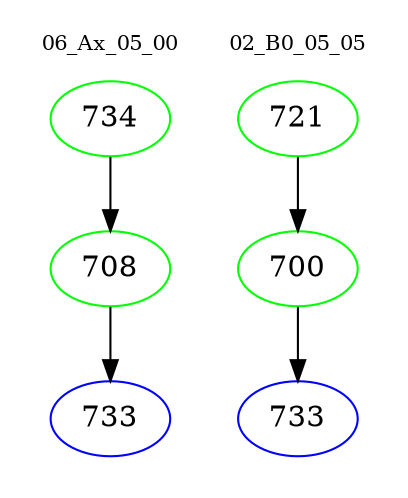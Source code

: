 digraph{
subgraph cluster_0 {
color = white
label = "06_Ax_05_00";
fontsize=10;
T0_734 [label="734", color="green"]
T0_734 -> T0_708 [color="black"]
T0_708 [label="708", color="green"]
T0_708 -> T0_733 [color="black"]
T0_733 [label="733", color="blue"]
}
subgraph cluster_1 {
color = white
label = "02_B0_05_05";
fontsize=10;
T1_721 [label="721", color="green"]
T1_721 -> T1_700 [color="black"]
T1_700 [label="700", color="green"]
T1_700 -> T1_733 [color="black"]
T1_733 [label="733", color="blue"]
}
}
